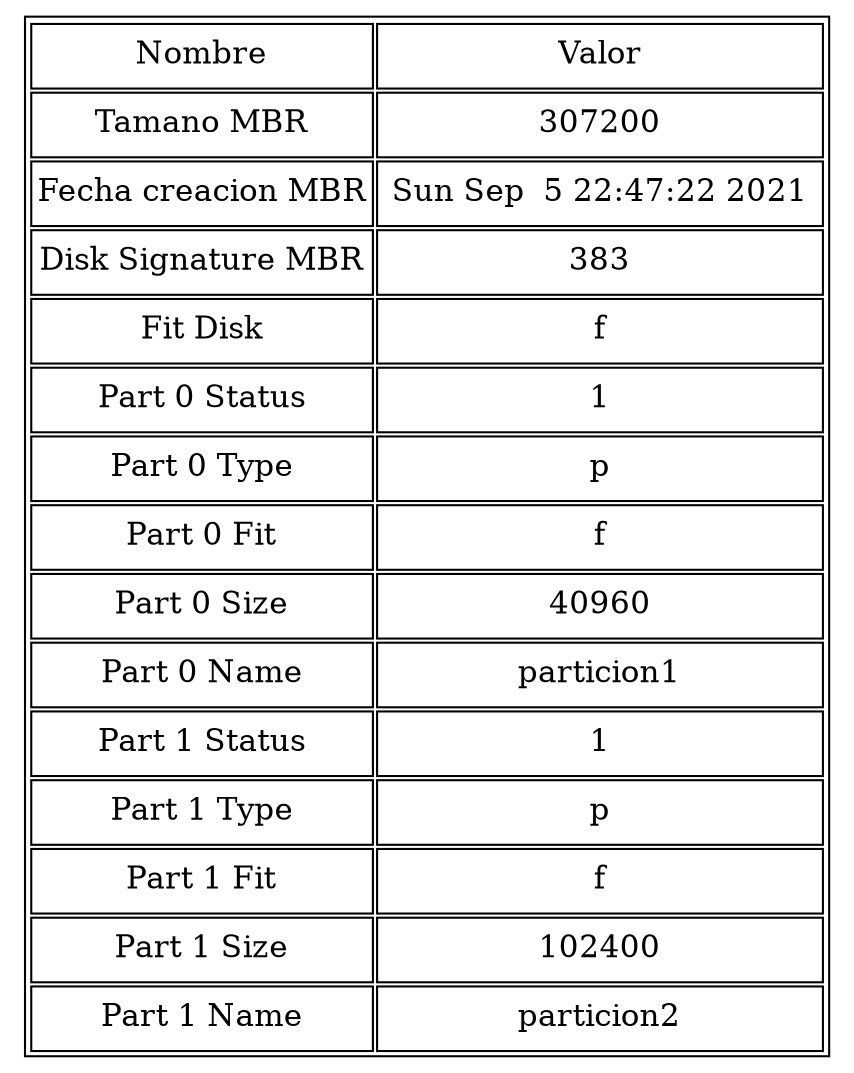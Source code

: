 digraph test {
    graph [ratio=fill];
    node [label="\N", fontsize=15, shape=plaintext];
    graph [bb="0,0,352,154"];
    arset [label=<
        <TABLE ALIGN="LEFT"><TR>
                <TD>Nombre</TD>
                <TD>
                    <TABLE BORDER="0">
                        <TR><TD>Valor</TD></TR>
                    </TABLE>
                </TD>
            </TR>
            <TR>
                <TD>Tamano MBR</TD>
                <TD>
                    <TABLE BORDER="0">
                        <TR><TD>307200</TD></TR>
                    </TABLE>
                </TD>
            </TR>
            <TR>
                <TD>Fecha creacion MBR</TD>
                <TD>
                    <TABLE BORDER="0">
                        <TR><TD>Sun Sep  5 22:47:22 2021
</TD></TR>
                    </TABLE>
                </TD>
            </TR>
            <TR>
                <TD>Disk Signature MBR</TD>
                <TD>
                    <TABLE BORDER="0">
                        <TR><TD>383</TD></TR>
                    </TABLE>
                </TD>
            </TR>
            <TR>
                <TD>Fit Disk</TD>
                <TD>
                    <TABLE BORDER="0">
                        <TR><TD>f</TD></TR>
                    </TABLE>
                </TD>
            </TR><TR>
                <TD>Part 0 Status</TD>
                <TD>
                    <TABLE BORDER="0">
                        <TR><TD>1</TD></TR>
                    </TABLE>
                </TD>
            </TR>
            <TR>
                <TD>Part 0 Type</TD>
                <TD>
                    <TABLE BORDER="0">
                        <TR><TD>p</TD></TR>
                    </TABLE>
                </TD>
            </TR>
            <TR>
                <TD>Part 0 Fit</TD>
                <TD>
                    <TABLE BORDER="0">
                        <TR><TD>f</TD></TR>
                    </TABLE>
                </TD>
            </TR>
             <TR>
                <TD>Part 0 Size</TD>
                <TD>
                    <TABLE BORDER="0">
                        <TR><TD>40960</TD></TR>
                    </TABLE>
                </TD>
            </TR>
             <TR>
                <TD>Part 0 Name</TD>
                <TD>
                    <TABLE BORDER="0">
                        <TR><TD>particion1</TD></TR>
                    </TABLE>
                </TD>
            </TR><TR>
                <TD>Part 1 Status</TD>
                <TD>
                    <TABLE BORDER="0">
                        <TR><TD>1</TD></TR>
                    </TABLE>
                </TD>
            </TR>
            <TR>
                <TD>Part 1 Type</TD>
                <TD>
                    <TABLE BORDER="0">
                        <TR><TD>p</TD></TR>
                    </TABLE>
                </TD>
            </TR>
            <TR>
                <TD>Part 1 Fit</TD>
                <TD>
                    <TABLE BORDER="0">
                        <TR><TD>f</TD></TR>
                    </TABLE>
                </TD>
            </TR>
             <TR>
                <TD>Part 1 Size</TD>
                <TD>
                    <TABLE BORDER="0">
                        <TR><TD>102400</TD></TR>
                    </TABLE>
                </TD>
            </TR>
             <TR>
                <TD>Part 1 Name</TD>
                <TD>
                    <TABLE BORDER="0">
                        <TR><TD>particion2</TD></TR>
                    </TABLE>
                </TD>
            </TR>        </TABLE>
    >, ];
}